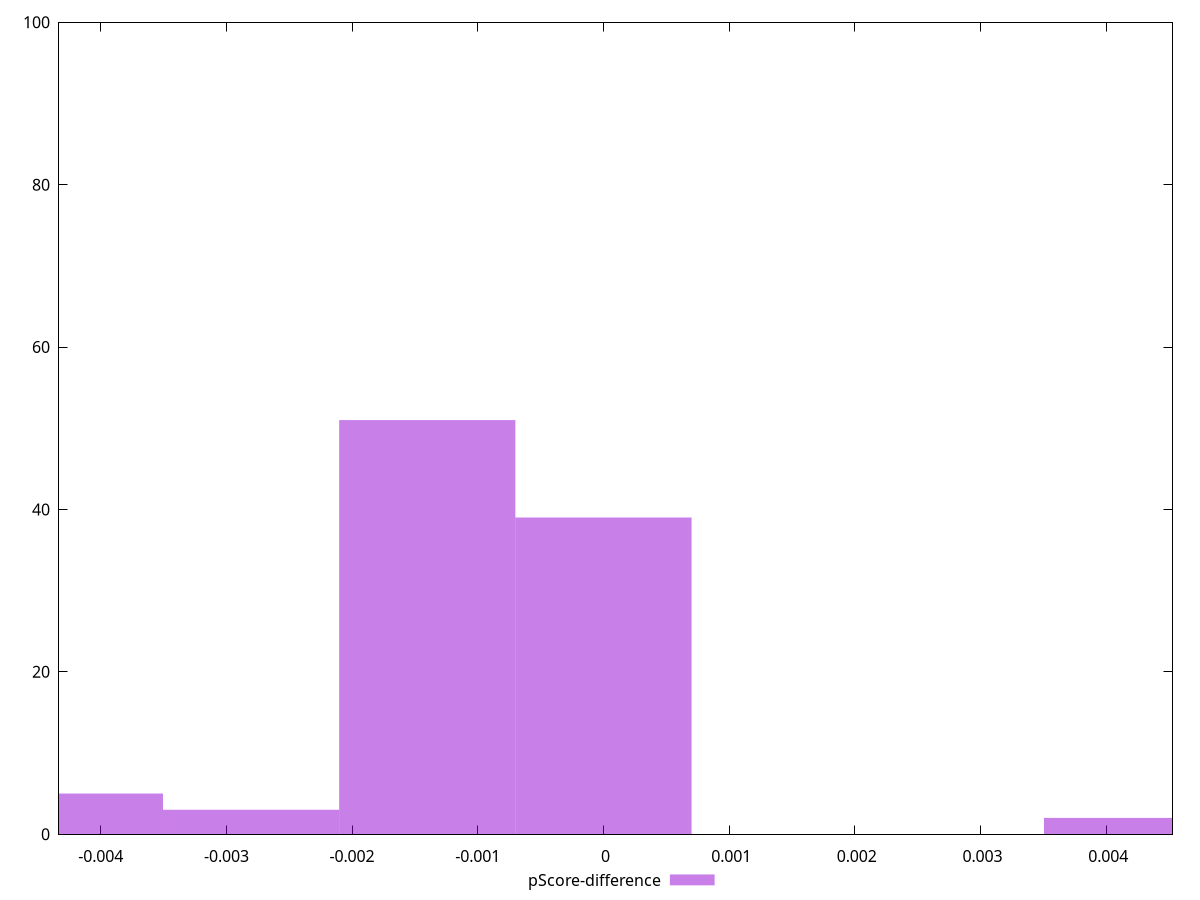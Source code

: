 reset

$pScoreDifference <<EOF
0 39
-0.0014018520101178788 51
-0.0028037040202357577 3
-0.004205556030353636 5
0.004205556030353636 2
EOF

set key outside below
set boxwidth 0.0014018520101178788
set xrange [-0.004331888147276253:0.004527390979781387]
set yrange [0:100]
set trange [0:100]
set style fill transparent solid 0.5 noborder
set terminal svg size 640, 490 enhanced background rgb 'white'
set output "reports/report_00027_2021-02-24T12-40-31.850Z/cumulative-layout-shift/samples/music/pScore-difference/histogram.svg"

plot $pScoreDifference title "pScore-difference" with boxes

reset

